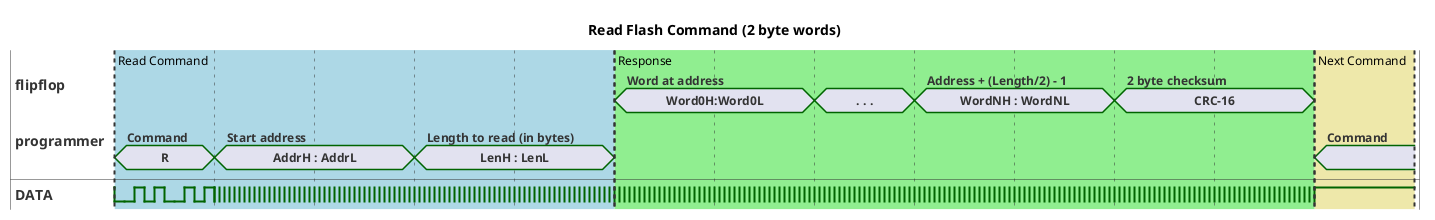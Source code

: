 @startuml read-command
' mode compact
scale 10 as 100 pixels
hide time-axis
Title: Read Flash Command (2 byte words)

compact concise "flipflop" as FF
compact concise "programmer" as PG
binary "DATA" as D

D is high

@10
PG is R : Command
D is low
@+1
D is low
@+1
D is high
@+1
D is low
@+1
D is high
@+1
D is low
@+1
D is low
@+1
D is high
@+1
D is low
@+1
D is high

@20
PG is "AddrH : AddrL" : Start address
D is {low,high}

@40
PG is "LenH : LenL" : Length to read (in bytes)

@60
FF is "Word0H:Word0L" : Word at address
PG is {hidden}

@80
FF is ". . ."

@90
FF is "WordNH : WordNL" : Address + (Length/2) - 1

@110
FF is "CRC-16" : 2 byte checksum

@130
FF is {hidden}
PG is "" : Command
D is high

highlight 10 to 60 #LightBlue: Read Command
highlight 60 to 130 #LightGreen: Response
highlight 130 to 140 #PaleGoldenRod: Next Command

@enduml
